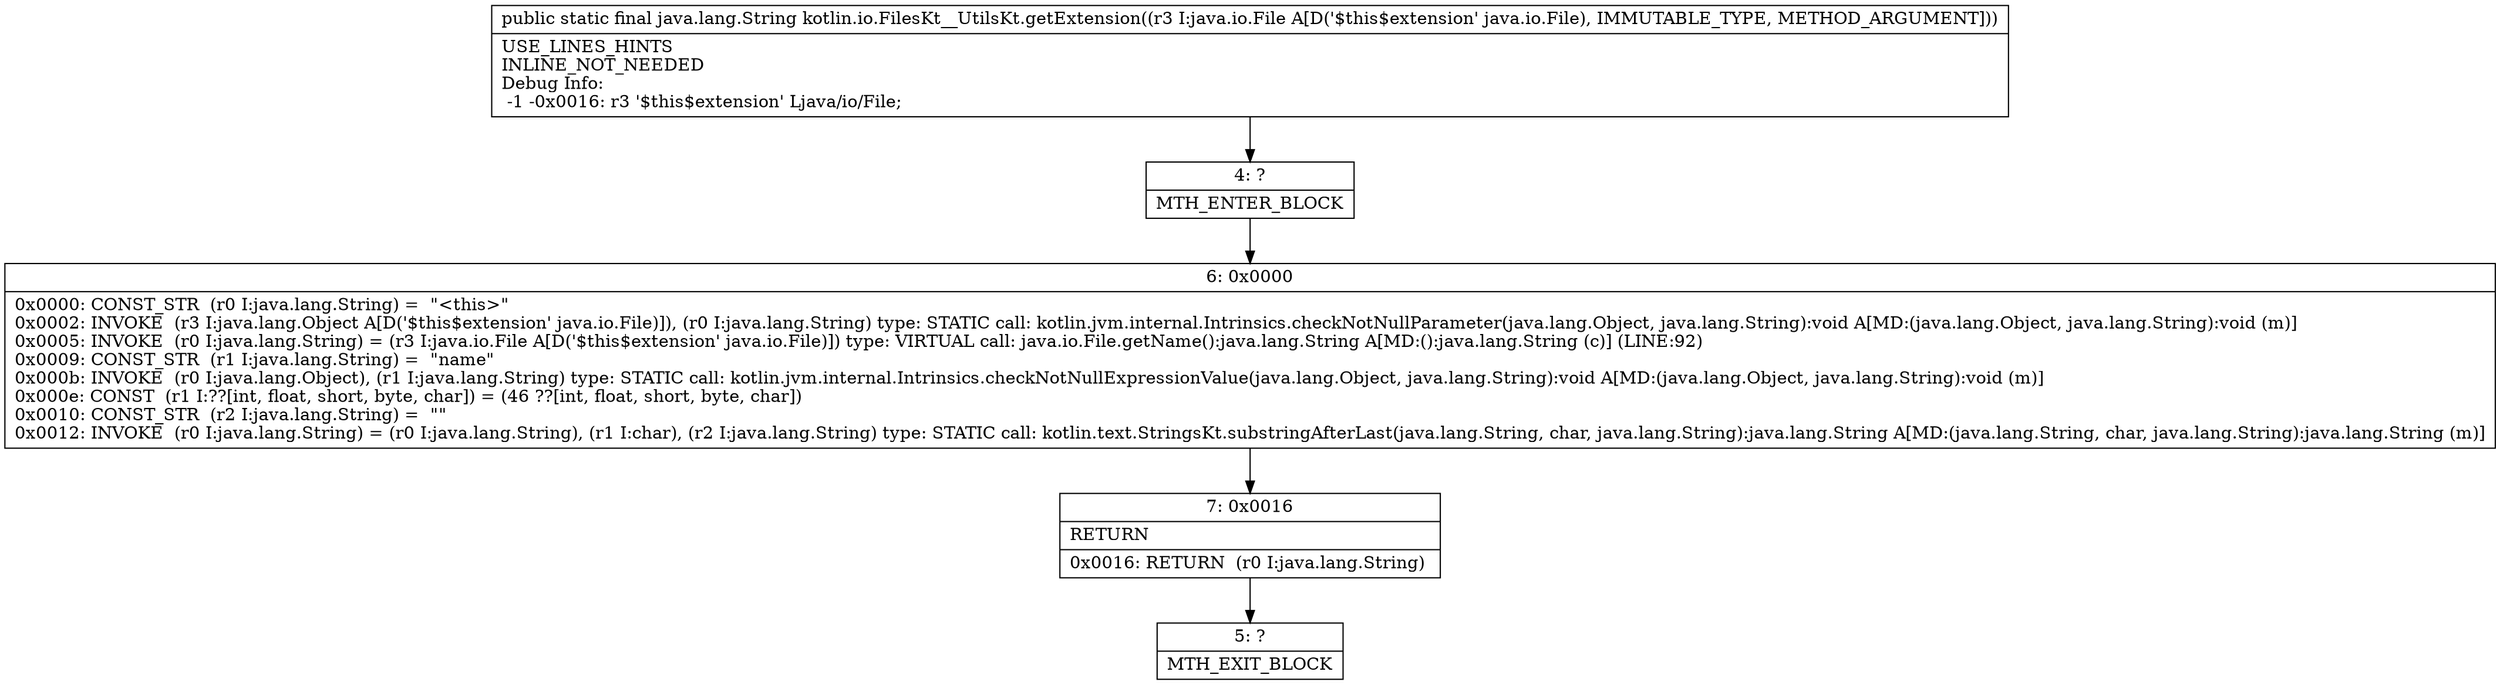 digraph "CFG forkotlin.io.FilesKt__UtilsKt.getExtension(Ljava\/io\/File;)Ljava\/lang\/String;" {
Node_4 [shape=record,label="{4\:\ ?|MTH_ENTER_BLOCK\l}"];
Node_6 [shape=record,label="{6\:\ 0x0000|0x0000: CONST_STR  (r0 I:java.lang.String) =  \"\<this\>\" \l0x0002: INVOKE  (r3 I:java.lang.Object A[D('$this$extension' java.io.File)]), (r0 I:java.lang.String) type: STATIC call: kotlin.jvm.internal.Intrinsics.checkNotNullParameter(java.lang.Object, java.lang.String):void A[MD:(java.lang.Object, java.lang.String):void (m)]\l0x0005: INVOKE  (r0 I:java.lang.String) = (r3 I:java.io.File A[D('$this$extension' java.io.File)]) type: VIRTUAL call: java.io.File.getName():java.lang.String A[MD:():java.lang.String (c)] (LINE:92)\l0x0009: CONST_STR  (r1 I:java.lang.String) =  \"name\" \l0x000b: INVOKE  (r0 I:java.lang.Object), (r1 I:java.lang.String) type: STATIC call: kotlin.jvm.internal.Intrinsics.checkNotNullExpressionValue(java.lang.Object, java.lang.String):void A[MD:(java.lang.Object, java.lang.String):void (m)]\l0x000e: CONST  (r1 I:??[int, float, short, byte, char]) = (46 ??[int, float, short, byte, char]) \l0x0010: CONST_STR  (r2 I:java.lang.String) =  \"\" \l0x0012: INVOKE  (r0 I:java.lang.String) = (r0 I:java.lang.String), (r1 I:char), (r2 I:java.lang.String) type: STATIC call: kotlin.text.StringsKt.substringAfterLast(java.lang.String, char, java.lang.String):java.lang.String A[MD:(java.lang.String, char, java.lang.String):java.lang.String (m)]\l}"];
Node_7 [shape=record,label="{7\:\ 0x0016|RETURN\l|0x0016: RETURN  (r0 I:java.lang.String) \l}"];
Node_5 [shape=record,label="{5\:\ ?|MTH_EXIT_BLOCK\l}"];
MethodNode[shape=record,label="{public static final java.lang.String kotlin.io.FilesKt__UtilsKt.getExtension((r3 I:java.io.File A[D('$this$extension' java.io.File), IMMUTABLE_TYPE, METHOD_ARGUMENT]))  | USE_LINES_HINTS\lINLINE_NOT_NEEDED\lDebug Info:\l  \-1 \-0x0016: r3 '$this$extension' Ljava\/io\/File;\l}"];
MethodNode -> Node_4;Node_4 -> Node_6;
Node_6 -> Node_7;
Node_7 -> Node_5;
}

